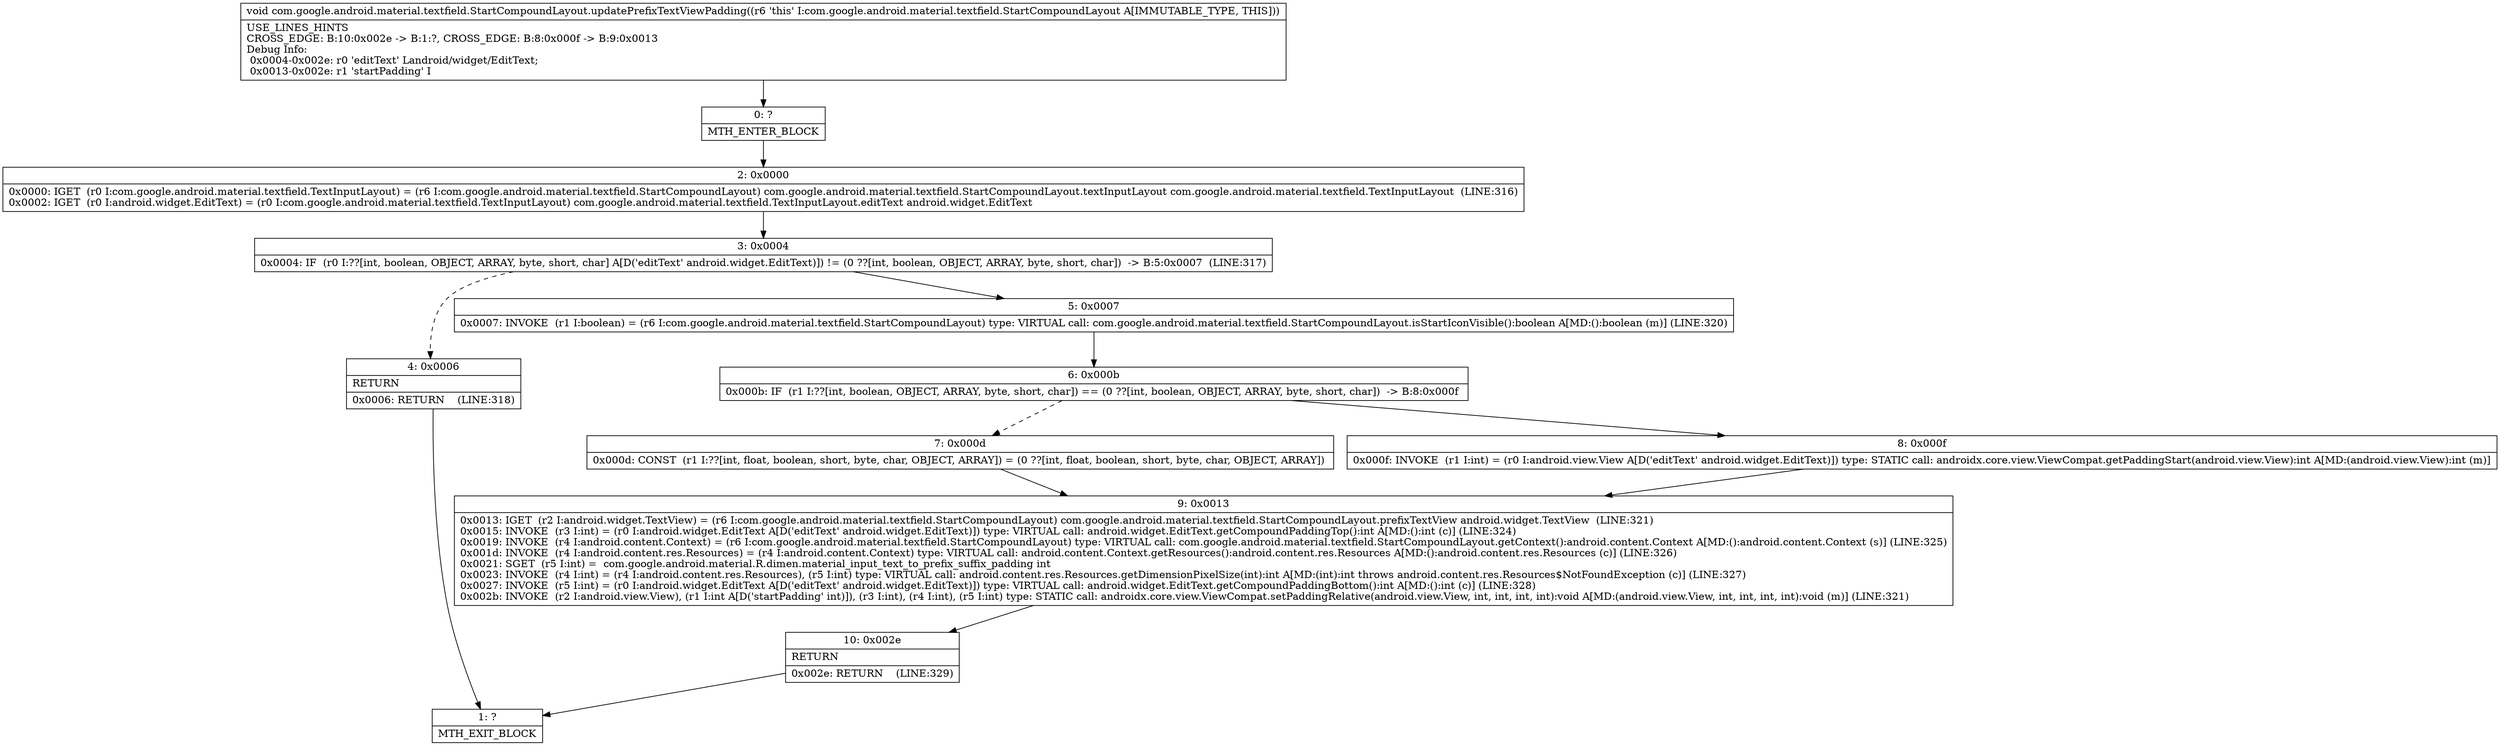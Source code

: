 digraph "CFG forcom.google.android.material.textfield.StartCompoundLayout.updatePrefixTextViewPadding()V" {
Node_0 [shape=record,label="{0\:\ ?|MTH_ENTER_BLOCK\l}"];
Node_2 [shape=record,label="{2\:\ 0x0000|0x0000: IGET  (r0 I:com.google.android.material.textfield.TextInputLayout) = (r6 I:com.google.android.material.textfield.StartCompoundLayout) com.google.android.material.textfield.StartCompoundLayout.textInputLayout com.google.android.material.textfield.TextInputLayout  (LINE:316)\l0x0002: IGET  (r0 I:android.widget.EditText) = (r0 I:com.google.android.material.textfield.TextInputLayout) com.google.android.material.textfield.TextInputLayout.editText android.widget.EditText \l}"];
Node_3 [shape=record,label="{3\:\ 0x0004|0x0004: IF  (r0 I:??[int, boolean, OBJECT, ARRAY, byte, short, char] A[D('editText' android.widget.EditText)]) != (0 ??[int, boolean, OBJECT, ARRAY, byte, short, char])  \-\> B:5:0x0007  (LINE:317)\l}"];
Node_4 [shape=record,label="{4\:\ 0x0006|RETURN\l|0x0006: RETURN    (LINE:318)\l}"];
Node_1 [shape=record,label="{1\:\ ?|MTH_EXIT_BLOCK\l}"];
Node_5 [shape=record,label="{5\:\ 0x0007|0x0007: INVOKE  (r1 I:boolean) = (r6 I:com.google.android.material.textfield.StartCompoundLayout) type: VIRTUAL call: com.google.android.material.textfield.StartCompoundLayout.isStartIconVisible():boolean A[MD:():boolean (m)] (LINE:320)\l}"];
Node_6 [shape=record,label="{6\:\ 0x000b|0x000b: IF  (r1 I:??[int, boolean, OBJECT, ARRAY, byte, short, char]) == (0 ??[int, boolean, OBJECT, ARRAY, byte, short, char])  \-\> B:8:0x000f \l}"];
Node_7 [shape=record,label="{7\:\ 0x000d|0x000d: CONST  (r1 I:??[int, float, boolean, short, byte, char, OBJECT, ARRAY]) = (0 ??[int, float, boolean, short, byte, char, OBJECT, ARRAY]) \l}"];
Node_9 [shape=record,label="{9\:\ 0x0013|0x0013: IGET  (r2 I:android.widget.TextView) = (r6 I:com.google.android.material.textfield.StartCompoundLayout) com.google.android.material.textfield.StartCompoundLayout.prefixTextView android.widget.TextView  (LINE:321)\l0x0015: INVOKE  (r3 I:int) = (r0 I:android.widget.EditText A[D('editText' android.widget.EditText)]) type: VIRTUAL call: android.widget.EditText.getCompoundPaddingTop():int A[MD:():int (c)] (LINE:324)\l0x0019: INVOKE  (r4 I:android.content.Context) = (r6 I:com.google.android.material.textfield.StartCompoundLayout) type: VIRTUAL call: com.google.android.material.textfield.StartCompoundLayout.getContext():android.content.Context A[MD:():android.content.Context (s)] (LINE:325)\l0x001d: INVOKE  (r4 I:android.content.res.Resources) = (r4 I:android.content.Context) type: VIRTUAL call: android.content.Context.getResources():android.content.res.Resources A[MD:():android.content.res.Resources (c)] (LINE:326)\l0x0021: SGET  (r5 I:int) =  com.google.android.material.R.dimen.material_input_text_to_prefix_suffix_padding int \l0x0023: INVOKE  (r4 I:int) = (r4 I:android.content.res.Resources), (r5 I:int) type: VIRTUAL call: android.content.res.Resources.getDimensionPixelSize(int):int A[MD:(int):int throws android.content.res.Resources$NotFoundException (c)] (LINE:327)\l0x0027: INVOKE  (r5 I:int) = (r0 I:android.widget.EditText A[D('editText' android.widget.EditText)]) type: VIRTUAL call: android.widget.EditText.getCompoundPaddingBottom():int A[MD:():int (c)] (LINE:328)\l0x002b: INVOKE  (r2 I:android.view.View), (r1 I:int A[D('startPadding' int)]), (r3 I:int), (r4 I:int), (r5 I:int) type: STATIC call: androidx.core.view.ViewCompat.setPaddingRelative(android.view.View, int, int, int, int):void A[MD:(android.view.View, int, int, int, int):void (m)] (LINE:321)\l}"];
Node_10 [shape=record,label="{10\:\ 0x002e|RETURN\l|0x002e: RETURN    (LINE:329)\l}"];
Node_8 [shape=record,label="{8\:\ 0x000f|0x000f: INVOKE  (r1 I:int) = (r0 I:android.view.View A[D('editText' android.widget.EditText)]) type: STATIC call: androidx.core.view.ViewCompat.getPaddingStart(android.view.View):int A[MD:(android.view.View):int (m)]\l}"];
MethodNode[shape=record,label="{void com.google.android.material.textfield.StartCompoundLayout.updatePrefixTextViewPadding((r6 'this' I:com.google.android.material.textfield.StartCompoundLayout A[IMMUTABLE_TYPE, THIS]))  | USE_LINES_HINTS\lCROSS_EDGE: B:10:0x002e \-\> B:1:?, CROSS_EDGE: B:8:0x000f \-\> B:9:0x0013\lDebug Info:\l  0x0004\-0x002e: r0 'editText' Landroid\/widget\/EditText;\l  0x0013\-0x002e: r1 'startPadding' I\l}"];
MethodNode -> Node_0;Node_0 -> Node_2;
Node_2 -> Node_3;
Node_3 -> Node_4[style=dashed];
Node_3 -> Node_5;
Node_4 -> Node_1;
Node_5 -> Node_6;
Node_6 -> Node_7[style=dashed];
Node_6 -> Node_8;
Node_7 -> Node_9;
Node_9 -> Node_10;
Node_10 -> Node_1;
Node_8 -> Node_9;
}

